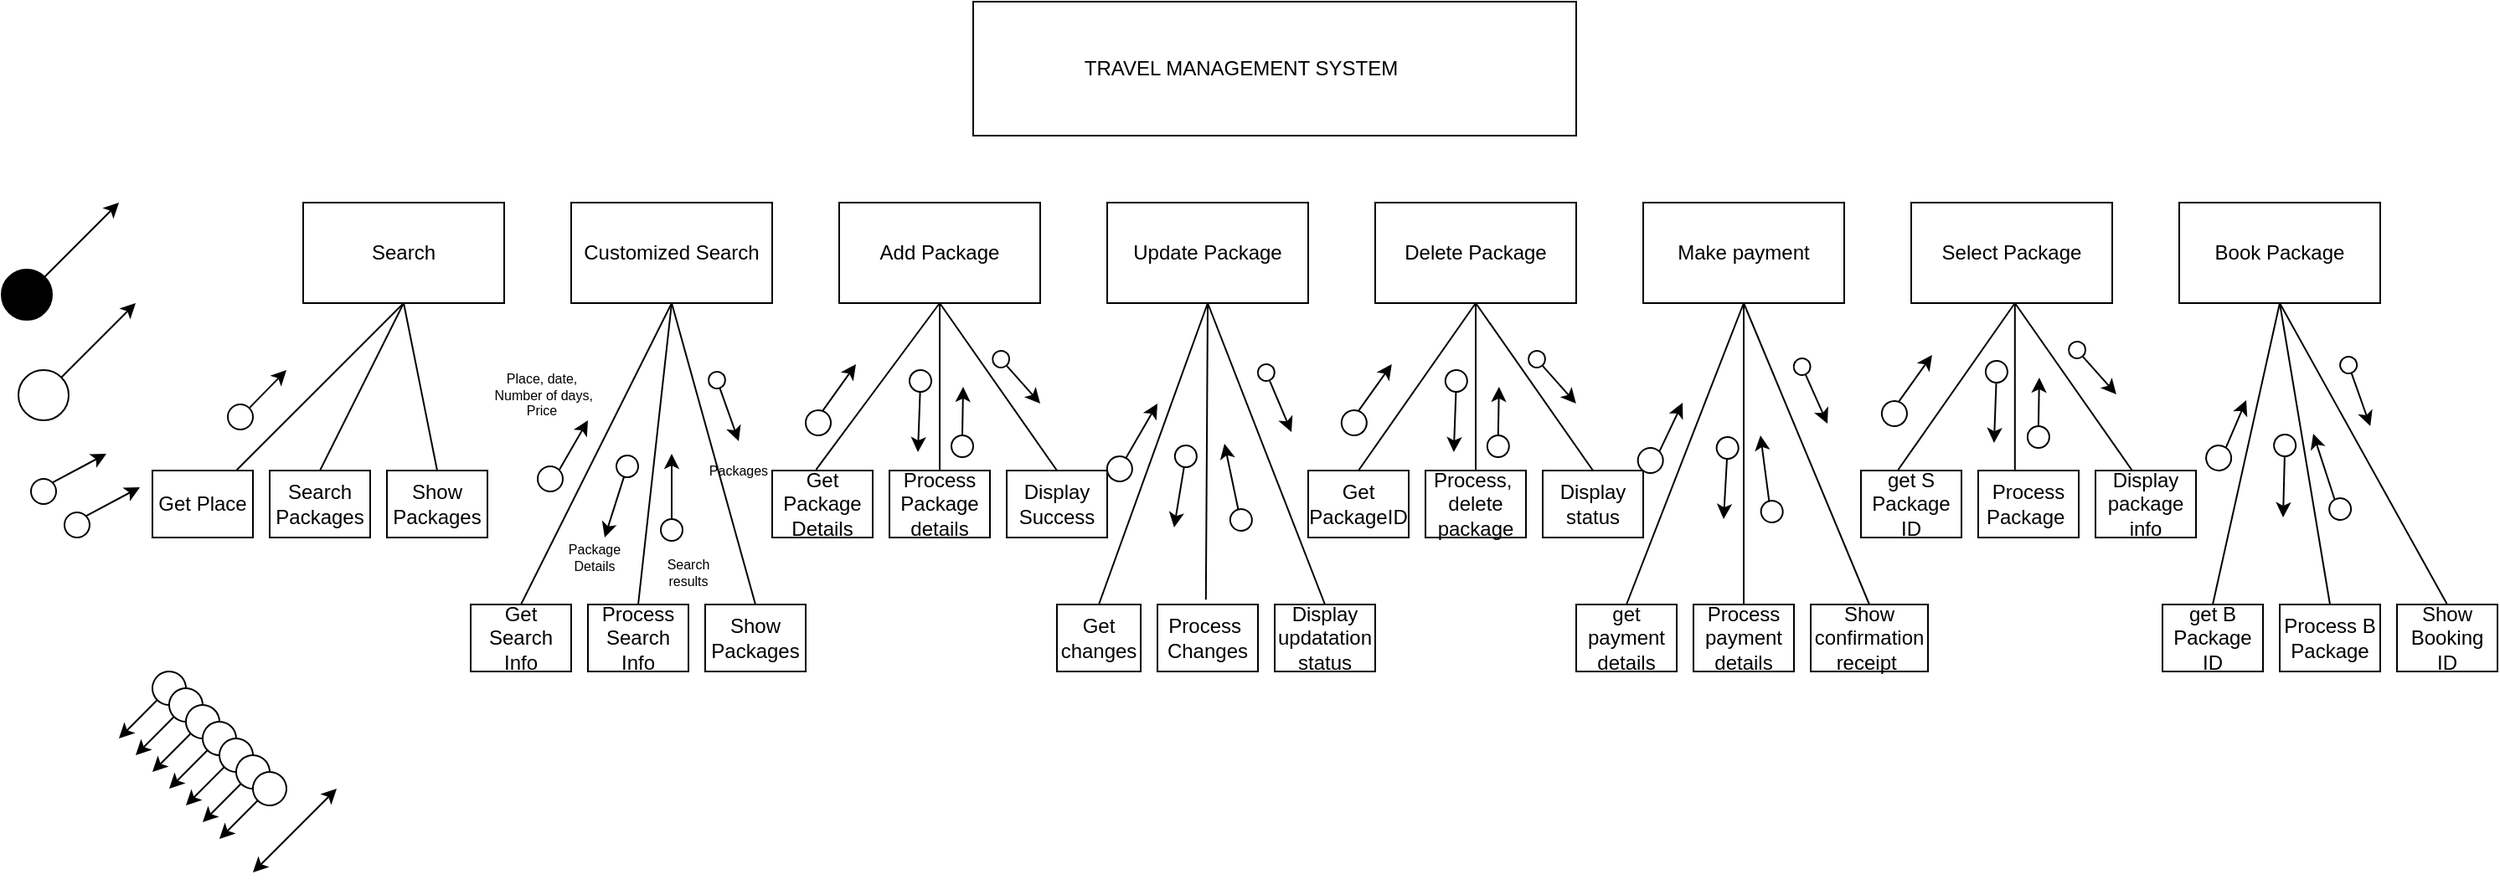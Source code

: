<mxfile version="12.0.0" type="device" pages="1"><diagram id="CRp9zTCGiHagtlHuNPRY" name="Page-1"><mxGraphModel dx="2090" dy="689" grid="1" gridSize="10" guides="1" tooltips="1" connect="1" arrows="1" fold="1" page="1" pageScale="1" pageWidth="850" pageHeight="1100" math="0" shadow="0"><root><mxCell id="0"/><mxCell id="1" parent="0"/><mxCell id="l2CjOZbGzAnL8pO-GBah-1" value="" style="rounded=0;whiteSpace=wrap;html=1;" vertex="1" parent="1"><mxGeometry x="240" y="40" width="360" height="80" as="geometry"/></mxCell><mxCell id="l2CjOZbGzAnL8pO-GBah-2" value="TRAVEL MANAGEMENT SYSTEM" style="text;html=1;strokeColor=none;fillColor=none;align=center;verticalAlign=middle;whiteSpace=wrap;rounded=0;" vertex="1" parent="1"><mxGeometry x="280" y="60" width="240" height="40" as="geometry"/></mxCell><mxCell id="l2CjOZbGzAnL8pO-GBah-3" value="Customized Search" style="rounded=0;whiteSpace=wrap;html=1;" vertex="1" parent="1"><mxGeometry y="160" width="120" height="60" as="geometry"/></mxCell><mxCell id="l2CjOZbGzAnL8pO-GBah-4" value="Add Package" style="rounded=0;whiteSpace=wrap;html=1;" vertex="1" parent="1"><mxGeometry x="160" y="160" width="120" height="60" as="geometry"/></mxCell><mxCell id="l2CjOZbGzAnL8pO-GBah-5" value="Update Package" style="rounded=0;whiteSpace=wrap;html=1;" vertex="1" parent="1"><mxGeometry x="320" y="160" width="120" height="60" as="geometry"/></mxCell><mxCell id="l2CjOZbGzAnL8pO-GBah-6" value="Delete Package" style="rounded=0;whiteSpace=wrap;html=1;" vertex="1" parent="1"><mxGeometry x="480" y="160" width="120" height="60" as="geometry"/></mxCell><mxCell id="l2CjOZbGzAnL8pO-GBah-7" value="Make payment" style="rounded=0;whiteSpace=wrap;html=1;" vertex="1" parent="1"><mxGeometry x="640" y="160" width="120" height="60" as="geometry"/></mxCell><mxCell id="l2CjOZbGzAnL8pO-GBah-8" value="Select Package" style="rounded=0;whiteSpace=wrap;html=1;" vertex="1" parent="1"><mxGeometry x="800" y="160" width="120" height="60" as="geometry"/></mxCell><mxCell id="l2CjOZbGzAnL8pO-GBah-9" value="Book Package" style="rounded=0;whiteSpace=wrap;html=1;" vertex="1" parent="1"><mxGeometry x="960" y="160" width="120" height="60" as="geometry"/></mxCell><mxCell id="l2CjOZbGzAnL8pO-GBah-10" value="Search" style="rounded=0;whiteSpace=wrap;html=1;" vertex="1" parent="1"><mxGeometry x="-160" y="160" width="120" height="60" as="geometry"/></mxCell><mxCell id="l2CjOZbGzAnL8pO-GBah-11" value="Get Place" style="rounded=0;whiteSpace=wrap;html=1;" vertex="1" parent="1"><mxGeometry x="-250" y="320" width="60" height="40" as="geometry"/></mxCell><mxCell id="l2CjOZbGzAnL8pO-GBah-12" value="Search Packages" style="rounded=0;whiteSpace=wrap;html=1;" vertex="1" parent="1"><mxGeometry x="-180" y="320" width="60" height="40" as="geometry"/></mxCell><mxCell id="l2CjOZbGzAnL8pO-GBah-13" value="Show Packages" style="rounded=0;whiteSpace=wrap;html=1;" vertex="1" parent="1"><mxGeometry x="-110" y="320" width="60" height="40" as="geometry"/></mxCell><mxCell id="l2CjOZbGzAnL8pO-GBah-17" value="Get Search Info" style="rounded=0;whiteSpace=wrap;html=1;" vertex="1" parent="1"><mxGeometry x="-60" y="400" width="60" height="40" as="geometry"/></mxCell><mxCell id="l2CjOZbGzAnL8pO-GBah-18" value="Process Search Info" style="rounded=0;whiteSpace=wrap;html=1;" vertex="1" parent="1"><mxGeometry x="10" y="400" width="60" height="40" as="geometry"/></mxCell><mxCell id="l2CjOZbGzAnL8pO-GBah-19" value="Show Packages" style="rounded=0;whiteSpace=wrap;html=1;" vertex="1" parent="1"><mxGeometry x="80" y="400" width="60" height="40" as="geometry"/></mxCell><mxCell id="l2CjOZbGzAnL8pO-GBah-20" value="Get Package Details" style="rounded=0;whiteSpace=wrap;html=1;" vertex="1" parent="1"><mxGeometry x="120" y="320" width="60" height="40" as="geometry"/></mxCell><mxCell id="l2CjOZbGzAnL8pO-GBah-21" value="Process Package details" style="rounded=0;whiteSpace=wrap;html=1;" vertex="1" parent="1"><mxGeometry x="190" y="320" width="60" height="40" as="geometry"/></mxCell><mxCell id="l2CjOZbGzAnL8pO-GBah-22" value="Display Success" style="rounded=0;whiteSpace=wrap;html=1;" vertex="1" parent="1"><mxGeometry x="260" y="320" width="60" height="40" as="geometry"/></mxCell><mxCell id="l2CjOZbGzAnL8pO-GBah-23" value="Get&lt;br&gt;changes" style="rounded=0;whiteSpace=wrap;html=1;" vertex="1" parent="1"><mxGeometry x="290" y="400" width="50" height="40" as="geometry"/></mxCell><mxCell id="l2CjOZbGzAnL8pO-GBah-24" value="Process&amp;nbsp;&lt;br&gt;Changes" style="rounded=0;whiteSpace=wrap;html=1;" vertex="1" parent="1"><mxGeometry x="350" y="400" width="60" height="40" as="geometry"/></mxCell><mxCell id="l2CjOZbGzAnL8pO-GBah-25" value="Display&lt;br&gt;updatation status" style="rounded=0;whiteSpace=wrap;html=1;" vertex="1" parent="1"><mxGeometry x="420" y="400" width="60" height="40" as="geometry"/></mxCell><mxCell id="l2CjOZbGzAnL8pO-GBah-26" value="Get PackageID" style="rounded=0;whiteSpace=wrap;html=1;" vertex="1" parent="1"><mxGeometry x="440" y="320" width="60" height="40" as="geometry"/></mxCell><mxCell id="l2CjOZbGzAnL8pO-GBah-27" value="Process,&amp;nbsp; delete package" style="rounded=0;whiteSpace=wrap;html=1;" vertex="1" parent="1"><mxGeometry x="510" y="320" width="60" height="40" as="geometry"/></mxCell><mxCell id="l2CjOZbGzAnL8pO-GBah-28" value="Display status" style="rounded=0;whiteSpace=wrap;html=1;" vertex="1" parent="1"><mxGeometry x="580" y="320" width="60" height="40" as="geometry"/></mxCell><mxCell id="l2CjOZbGzAnL8pO-GBah-29" value="get payment details" style="rounded=0;whiteSpace=wrap;html=1;" vertex="1" parent="1"><mxGeometry x="600" y="400" width="60" height="40" as="geometry"/></mxCell><mxCell id="l2CjOZbGzAnL8pO-GBah-30" value="Process payment details" style="rounded=0;whiteSpace=wrap;html=1;" vertex="1" parent="1"><mxGeometry x="670" y="400" width="60" height="40" as="geometry"/></mxCell><mxCell id="l2CjOZbGzAnL8pO-GBah-31" value="Show confirmation&lt;br&gt;receipt&amp;nbsp;" style="rounded=0;whiteSpace=wrap;html=1;" vertex="1" parent="1"><mxGeometry x="740" y="400" width="70" height="40" as="geometry"/></mxCell><mxCell id="l2CjOZbGzAnL8pO-GBah-32" value="get S Package ID" style="rounded=0;whiteSpace=wrap;html=1;" vertex="1" parent="1"><mxGeometry x="770" y="320" width="60" height="40" as="geometry"/></mxCell><mxCell id="l2CjOZbGzAnL8pO-GBah-33" value="Process Package&amp;nbsp;" style="rounded=0;whiteSpace=wrap;html=1;" vertex="1" parent="1"><mxGeometry x="840" y="320" width="60" height="40" as="geometry"/></mxCell><mxCell id="l2CjOZbGzAnL8pO-GBah-34" value="Display package info" style="rounded=0;whiteSpace=wrap;html=1;" vertex="1" parent="1"><mxGeometry x="910" y="320" width="60" height="40" as="geometry"/></mxCell><mxCell id="l2CjOZbGzAnL8pO-GBah-35" value="get B Package ID" style="rounded=0;whiteSpace=wrap;html=1;" vertex="1" parent="1"><mxGeometry x="950" y="400" width="60" height="40" as="geometry"/></mxCell><mxCell id="l2CjOZbGzAnL8pO-GBah-36" value="Process B Package" style="rounded=0;whiteSpace=wrap;html=1;" vertex="1" parent="1"><mxGeometry x="1020" y="400" width="60" height="40" as="geometry"/></mxCell><mxCell id="l2CjOZbGzAnL8pO-GBah-37" value="Show Booking ID" style="rounded=0;whiteSpace=wrap;html=1;" vertex="1" parent="1"><mxGeometry x="1090" y="400" width="60" height="40" as="geometry"/></mxCell><mxCell id="l2CjOZbGzAnL8pO-GBah-43" value="" style="endArrow=none;html=1;fontFamily=Helvetica;fontSize=11;fontColor=#000000;align=center;strokeColor=#000000;entryX=0.5;entryY=1;entryDx=0;entryDy=0;" edge="1" parent="1" source="l2CjOZbGzAnL8pO-GBah-11" target="l2CjOZbGzAnL8pO-GBah-10"><mxGeometry width="50" height="50" relative="1" as="geometry"><mxPoint x="-210" y="300" as="sourcePoint"/><mxPoint x="-160" y="250" as="targetPoint"/></mxGeometry></mxCell><mxCell id="l2CjOZbGzAnL8pO-GBah-44" value="" style="endArrow=none;html=1;exitX=0.5;exitY=0;exitDx=0;exitDy=0;" edge="1" parent="1" source="l2CjOZbGzAnL8pO-GBah-12"><mxGeometry width="50" height="50" relative="1" as="geometry"><mxPoint x="-130" y="300" as="sourcePoint"/><mxPoint x="-100" y="220" as="targetPoint"/></mxGeometry></mxCell><mxCell id="l2CjOZbGzAnL8pO-GBah-45" value="" style="endArrow=none;html=1;entryX=0.5;entryY=1;entryDx=0;entryDy=0;exitX=0.5;exitY=0;exitDx=0;exitDy=0;" edge="1" parent="1" source="l2CjOZbGzAnL8pO-GBah-13" target="l2CjOZbGzAnL8pO-GBah-10"><mxGeometry width="50" height="50" relative="1" as="geometry"><mxPoint x="-10" y="310" as="sourcePoint"/><mxPoint x="40" y="260" as="targetPoint"/></mxGeometry></mxCell><mxCell id="l2CjOZbGzAnL8pO-GBah-46" value="" style="endArrow=classic;html=1;" edge="1" parent="1"><mxGeometry width="50" height="50" relative="1" as="geometry"><mxPoint x="-310" y="270" as="sourcePoint"/><mxPoint x="-260" y="220" as="targetPoint"/></mxGeometry></mxCell><mxCell id="l2CjOZbGzAnL8pO-GBah-47" value="" style="ellipse;whiteSpace=wrap;html=1;aspect=fixed;" vertex="1" parent="1"><mxGeometry x="-330" y="260" width="30" height="30" as="geometry"/></mxCell><mxCell id="l2CjOZbGzAnL8pO-GBah-50" value="" style="endArrow=classic;html=1;" edge="1" parent="1"><mxGeometry width="50" height="50" relative="1" as="geometry"><mxPoint x="-320" y="210" as="sourcePoint"/><mxPoint x="-270" y="160" as="targetPoint"/></mxGeometry></mxCell><mxCell id="l2CjOZbGzAnL8pO-GBah-51" value="" style="ellipse;whiteSpace=wrap;html=1;aspect=fixed;fillColor=#000000;" vertex="1" parent="1"><mxGeometry x="-340" y="200" width="30" height="30" as="geometry"/></mxCell><mxCell id="l2CjOZbGzAnL8pO-GBah-55" value="" style="endArrow=classic;html=1;exitX=1;exitY=0;exitDx=0;exitDy=0;" edge="1" parent="1" source="l2CjOZbGzAnL8pO-GBah-56"><mxGeometry width="50" height="50" relative="1" as="geometry"><mxPoint x="-302.5" y="335" as="sourcePoint"/><mxPoint x="-277.5" y="310" as="targetPoint"/></mxGeometry></mxCell><mxCell id="l2CjOZbGzAnL8pO-GBah-56" value="" style="ellipse;whiteSpace=wrap;html=1;aspect=fixed;" vertex="1" parent="1"><mxGeometry x="-322.5" y="325" width="15" height="15" as="geometry"/></mxCell><mxCell id="l2CjOZbGzAnL8pO-GBah-57" value="" style="endArrow=none;html=1;exitX=0.5;exitY=0;exitDx=0;exitDy=0;entryX=0.5;entryY=1;entryDx=0;entryDy=0;" edge="1" parent="1" source="l2CjOZbGzAnL8pO-GBah-17" target="l2CjOZbGzAnL8pO-GBah-3"><mxGeometry width="50" height="50" relative="1" as="geometry"><mxPoint y="320" as="sourcePoint"/><mxPoint x="50" y="270" as="targetPoint"/></mxGeometry></mxCell><mxCell id="l2CjOZbGzAnL8pO-GBah-58" value="" style="endArrow=none;html=1;entryX=0.5;entryY=1;entryDx=0;entryDy=0;exitX=0.5;exitY=0;exitDx=0;exitDy=0;" edge="1" parent="1" source="l2CjOZbGzAnL8pO-GBah-18" target="l2CjOZbGzAnL8pO-GBah-3"><mxGeometry width="50" height="50" relative="1" as="geometry"><mxPoint x="40" y="320" as="sourcePoint"/><mxPoint x="90" y="270" as="targetPoint"/></mxGeometry></mxCell><mxCell id="l2CjOZbGzAnL8pO-GBah-59" value="" style="endArrow=none;html=1;exitX=0.5;exitY=0;exitDx=0;exitDy=0;" edge="1" parent="1" source="l2CjOZbGzAnL8pO-GBah-19"><mxGeometry width="50" height="50" relative="1" as="geometry"><mxPoint x="60" y="300" as="sourcePoint"/><mxPoint x="60" y="220" as="targetPoint"/></mxGeometry></mxCell><mxCell id="l2CjOZbGzAnL8pO-GBah-60" value="" style="endArrow=classic;html=1;exitX=1;exitY=0;exitDx=0;exitDy=0;" edge="1" parent="1" source="l2CjOZbGzAnL8pO-GBah-61"><mxGeometry width="50" height="50" relative="1" as="geometry"><mxPoint y="327.5" as="sourcePoint"/><mxPoint x="10" y="290" as="targetPoint"/></mxGeometry></mxCell><mxCell id="l2CjOZbGzAnL8pO-GBah-61" value="" style="ellipse;whiteSpace=wrap;html=1;aspect=fixed;" vertex="1" parent="1"><mxGeometry x="-20" y="317.5" width="15" height="15" as="geometry"/></mxCell><mxCell id="l2CjOZbGzAnL8pO-GBah-63" value="" style="ellipse;whiteSpace=wrap;html=1;aspect=fixed;fillColor=#FFFFFF;fontColor=#000000;rotation=-20;" vertex="1" parent="1"><mxGeometry x="-250" y="440" width="20" height="20" as="geometry"/></mxCell><mxCell id="l2CjOZbGzAnL8pO-GBah-64" value="" style="endArrow=classic;html=1;fontColor=#000000;" edge="1" parent="1" source="l2CjOZbGzAnL8pO-GBah-63"><mxGeometry width="50" height="50" relative="1" as="geometry"><mxPoint x="-240" y="450" as="sourcePoint"/><mxPoint x="-270" y="480" as="targetPoint"/><Array as="points"/></mxGeometry></mxCell><mxCell id="l2CjOZbGzAnL8pO-GBah-65" value="" style="endArrow=classic;startArrow=classic;html=1;fontColor=#000000;" edge="1" parent="1"><mxGeometry width="50" height="50" relative="1" as="geometry"><mxPoint x="-190" y="560" as="sourcePoint"/><mxPoint x="-140" y="510" as="targetPoint"/></mxGeometry></mxCell><mxCell id="l2CjOZbGzAnL8pO-GBah-66" value="" style="endArrow=classic;html=1;exitX=1;exitY=0;exitDx=0;exitDy=0;" edge="1" parent="1" source="l2CjOZbGzAnL8pO-GBah-67"><mxGeometry width="50" height="50" relative="1" as="geometry"><mxPoint x="-282.5" y="355" as="sourcePoint"/><mxPoint x="-257.5" y="330" as="targetPoint"/></mxGeometry></mxCell><mxCell id="l2CjOZbGzAnL8pO-GBah-67" value="" style="ellipse;whiteSpace=wrap;html=1;aspect=fixed;" vertex="1" parent="1"><mxGeometry x="-302.5" y="345" width="15" height="15" as="geometry"/></mxCell><mxCell id="l2CjOZbGzAnL8pO-GBah-68" value="" style="endArrow=classic;html=1;exitX=1;exitY=0;exitDx=0;exitDy=0;" edge="1" parent="1" source="l2CjOZbGzAnL8pO-GBah-69"><mxGeometry width="50" height="50" relative="1" as="geometry"><mxPoint x="64.976" y="357.5" as="sourcePoint"/><mxPoint x="60" y="310" as="targetPoint"/></mxGeometry></mxCell><mxCell id="l2CjOZbGzAnL8pO-GBah-69" value="" style="ellipse;whiteSpace=wrap;html=1;aspect=fixed;rotation=-45;" vertex="1" parent="1"><mxGeometry x="53.5" y="349" width="13" height="13" as="geometry"/></mxCell><mxCell id="l2CjOZbGzAnL8pO-GBah-70" value="" style="ellipse;whiteSpace=wrap;html=1;aspect=fixed;fillColor=#FFFFFF;fontColor=#000000;rotation=-20;" vertex="1" parent="1"><mxGeometry x="-240" y="450" width="20" height="20" as="geometry"/></mxCell><mxCell id="l2CjOZbGzAnL8pO-GBah-71" value="" style="endArrow=classic;html=1;fontColor=#000000;" edge="1" parent="1" source="l2CjOZbGzAnL8pO-GBah-70"><mxGeometry width="50" height="50" relative="1" as="geometry"><mxPoint x="-230" y="460" as="sourcePoint"/><mxPoint x="-260" y="490" as="targetPoint"/><Array as="points"/></mxGeometry></mxCell><mxCell id="l2CjOZbGzAnL8pO-GBah-72" value="" style="ellipse;whiteSpace=wrap;html=1;aspect=fixed;fillColor=#FFFFFF;fontColor=#000000;rotation=-20;" vertex="1" parent="1"><mxGeometry x="-230" y="460" width="20" height="20" as="geometry"/></mxCell><mxCell id="l2CjOZbGzAnL8pO-GBah-73" value="" style="endArrow=classic;html=1;fontColor=#000000;" edge="1" parent="1" source="l2CjOZbGzAnL8pO-GBah-72"><mxGeometry width="50" height="50" relative="1" as="geometry"><mxPoint x="-220" y="470" as="sourcePoint"/><mxPoint x="-250" y="500" as="targetPoint"/><Array as="points"/></mxGeometry></mxCell><mxCell id="l2CjOZbGzAnL8pO-GBah-74" value="" style="ellipse;whiteSpace=wrap;html=1;aspect=fixed;fillColor=#FFFFFF;fontColor=#000000;rotation=-20;" vertex="1" parent="1"><mxGeometry x="-220" y="470" width="20" height="20" as="geometry"/></mxCell><mxCell id="l2CjOZbGzAnL8pO-GBah-75" value="" style="endArrow=classic;html=1;fontColor=#000000;" edge="1" parent="1" source="l2CjOZbGzAnL8pO-GBah-74"><mxGeometry width="50" height="50" relative="1" as="geometry"><mxPoint x="-210" y="480" as="sourcePoint"/><mxPoint x="-240" y="510" as="targetPoint"/><Array as="points"/></mxGeometry></mxCell><mxCell id="l2CjOZbGzAnL8pO-GBah-76" value="" style="ellipse;whiteSpace=wrap;html=1;aspect=fixed;fillColor=#FFFFFF;fontColor=#000000;rotation=-20;" vertex="1" parent="1"><mxGeometry x="-210" y="480" width="20" height="20" as="geometry"/></mxCell><mxCell id="l2CjOZbGzAnL8pO-GBah-77" value="" style="endArrow=classic;html=1;fontColor=#000000;" edge="1" parent="1" source="l2CjOZbGzAnL8pO-GBah-76"><mxGeometry width="50" height="50" relative="1" as="geometry"><mxPoint x="-200" y="490" as="sourcePoint"/><mxPoint x="-230" y="520" as="targetPoint"/><Array as="points"/></mxGeometry></mxCell><mxCell id="l2CjOZbGzAnL8pO-GBah-78" value="" style="ellipse;whiteSpace=wrap;html=1;aspect=fixed;fillColor=#FFFFFF;fontColor=#000000;rotation=-20;" vertex="1" parent="1"><mxGeometry x="-200" y="490" width="20" height="20" as="geometry"/></mxCell><mxCell id="l2CjOZbGzAnL8pO-GBah-79" value="" style="endArrow=classic;html=1;fontColor=#000000;" edge="1" parent="1" source="l2CjOZbGzAnL8pO-GBah-78"><mxGeometry width="50" height="50" relative="1" as="geometry"><mxPoint x="-190" y="500" as="sourcePoint"/><mxPoint x="-220" y="530" as="targetPoint"/><Array as="points"/></mxGeometry></mxCell><mxCell id="l2CjOZbGzAnL8pO-GBah-80" value="" style="ellipse;whiteSpace=wrap;html=1;aspect=fixed;fillColor=#FFFFFF;fontColor=#000000;rotation=-20;" vertex="1" parent="1"><mxGeometry x="-190" y="500" width="20" height="20" as="geometry"/></mxCell><mxCell id="l2CjOZbGzAnL8pO-GBah-81" value="" style="endArrow=classic;html=1;fontColor=#000000;" edge="1" parent="1" source="l2CjOZbGzAnL8pO-GBah-80"><mxGeometry width="50" height="50" relative="1" as="geometry"><mxPoint x="-180" y="510" as="sourcePoint"/><mxPoint x="-210" y="540" as="targetPoint"/><Array as="points"/></mxGeometry></mxCell><mxCell id="l2CjOZbGzAnL8pO-GBah-82" value="" style="ellipse;whiteSpace=wrap;html=1;aspect=fixed;fillColor=#FFFFFF;fontColor=#000000;rotation=-20;" vertex="1" parent="1"><mxGeometry x="82" y="261" width="10" height="10" as="geometry"/></mxCell><mxCell id="l2CjOZbGzAnL8pO-GBah-83" value="" style="endArrow=classic;html=1;fontColor=#000000;" edge="1" parent="1" source="l2CjOZbGzAnL8pO-GBah-82"><mxGeometry width="50" height="50" relative="1" as="geometry"><mxPoint x="90" y="260.119" as="sourcePoint"/><mxPoint x="100" y="302.5" as="targetPoint"/><Array as="points"/></mxGeometry></mxCell><mxCell id="l2CjOZbGzAnL8pO-GBah-84" value="" style="ellipse;whiteSpace=wrap;html=1;aspect=fixed;fillColor=#FFFFFF;fontColor=#000000;rotation=-20;" vertex="1" parent="1"><mxGeometry x="27" y="311" width="13" height="13" as="geometry"/></mxCell><mxCell id="l2CjOZbGzAnL8pO-GBah-85" value="" style="endArrow=classic;html=1;fontColor=#000000;" edge="1" parent="1" source="l2CjOZbGzAnL8pO-GBah-84"><mxGeometry width="50" height="50" relative="1" as="geometry"><mxPoint x="35" y="312.5" as="sourcePoint"/><mxPoint x="20" y="360" as="targetPoint"/><Array as="points"/></mxGeometry></mxCell><mxCell id="l2CjOZbGzAnL8pO-GBah-86" value="&lt;span style=&quot;text-align: left; white-space: nowrap; font-size: 8px;&quot;&gt;Place, date,&lt;/span&gt;&lt;br style=&quot;text-align: left; white-space: nowrap; font-size: 8px;&quot;&gt;&lt;span style=&quot;text-align: left; white-space: nowrap; font-size: 8px;&quot;&gt;&amp;nbsp;Number of days,&lt;/span&gt;&lt;br style=&quot;text-align: left; white-space: nowrap; font-size: 8px;&quot;&gt;&lt;span style=&quot;text-align: left; white-space: nowrap; font-size: 8px;&quot;&gt;Price&lt;/span&gt;" style="text;html=1;strokeColor=none;fillColor=none;align=center;verticalAlign=middle;whiteSpace=wrap;rounded=0;fontColor=#000000;fontSize=8;" vertex="1" parent="1"><mxGeometry x="-30" y="270" width="25" height="10" as="geometry"/></mxCell><mxCell id="l2CjOZbGzAnL8pO-GBah-87" value="Package Details" style="text;html=1;strokeColor=none;fillColor=none;align=center;verticalAlign=middle;whiteSpace=wrap;rounded=0;fontSize=8;fontColor=#000000;" vertex="1" parent="1"><mxGeometry x="-6" y="362" width="40" height="20" as="geometry"/></mxCell><mxCell id="l2CjOZbGzAnL8pO-GBah-88" value="Search results" style="text;html=1;strokeColor=none;fillColor=none;align=center;verticalAlign=middle;whiteSpace=wrap;rounded=0;fontSize=8;fontColor=#000000;" vertex="1" parent="1"><mxGeometry x="50" y="371" width="40" height="20" as="geometry"/></mxCell><mxCell id="l2CjOZbGzAnL8pO-GBah-89" value="Packages" style="text;html=1;strokeColor=none;fillColor=none;align=center;verticalAlign=middle;whiteSpace=wrap;rounded=0;fontSize=8;fontColor=#000000;" vertex="1" parent="1"><mxGeometry x="80" y="310" width="40" height="20" as="geometry"/></mxCell><mxCell id="l2CjOZbGzAnL8pO-GBah-90" value="" style="endArrow=none;html=1;fontSize=8;fontColor=#000000;entryX=0.5;entryY=1;entryDx=0;entryDy=0;exitX=0.437;exitY=-0.015;exitDx=0;exitDy=0;exitPerimeter=0;" edge="1" parent="1" source="l2CjOZbGzAnL8pO-GBah-20" target="l2CjOZbGzAnL8pO-GBah-4"><mxGeometry width="50" height="50" relative="1" as="geometry"><mxPoint x="180" y="290" as="sourcePoint"/><mxPoint x="230" y="240" as="targetPoint"/></mxGeometry></mxCell><mxCell id="l2CjOZbGzAnL8pO-GBah-91" value="" style="endArrow=none;html=1;fontSize=8;fontColor=#000000;entryX=0.5;entryY=1;entryDx=0;entryDy=0;exitX=0.5;exitY=0;exitDx=0;exitDy=0;" edge="1" parent="1" source="l2CjOZbGzAnL8pO-GBah-21" target="l2CjOZbGzAnL8pO-GBah-4"><mxGeometry width="50" height="50" relative="1" as="geometry"><mxPoint x="210" y="300" as="sourcePoint"/><mxPoint x="260" y="250" as="targetPoint"/></mxGeometry></mxCell><mxCell id="l2CjOZbGzAnL8pO-GBah-92" value="" style="endArrow=none;html=1;fontSize=8;fontColor=#000000;entryX=0.5;entryY=1;entryDx=0;entryDy=0;exitX=0.5;exitY=0;exitDx=0;exitDy=0;" edge="1" parent="1" source="l2CjOZbGzAnL8pO-GBah-22" target="l2CjOZbGzAnL8pO-GBah-4"><mxGeometry width="50" height="50" relative="1" as="geometry"><mxPoint x="280" y="290" as="sourcePoint"/><mxPoint x="330" y="240" as="targetPoint"/></mxGeometry></mxCell><mxCell id="l2CjOZbGzAnL8pO-GBah-93" value="" style="endArrow=classic;html=1;exitX=1;exitY=0;exitDx=0;exitDy=0;" edge="1" parent="1" source="l2CjOZbGzAnL8pO-GBah-94"><mxGeometry width="50" height="50" relative="1" as="geometry"><mxPoint x="160" y="294" as="sourcePoint"/><mxPoint x="170" y="256.5" as="targetPoint"/></mxGeometry></mxCell><mxCell id="l2CjOZbGzAnL8pO-GBah-94" value="" style="ellipse;whiteSpace=wrap;html=1;aspect=fixed;rotation=-25;" vertex="1" parent="1"><mxGeometry x="140" y="284" width="15" height="15" as="geometry"/></mxCell><mxCell id="l2CjOZbGzAnL8pO-GBah-95" value="" style="ellipse;whiteSpace=wrap;html=1;aspect=fixed;fillColor=#FFFFFF;fontColor=#000000;rotation=-20;" vertex="1" parent="1"><mxGeometry x="202" y="260" width="13" height="13" as="geometry"/></mxCell><mxCell id="l2CjOZbGzAnL8pO-GBah-96" value="" style="endArrow=classic;html=1;fontColor=#000000;" edge="1" parent="1" source="l2CjOZbGzAnL8pO-GBah-95"><mxGeometry width="50" height="50" relative="1" as="geometry"><mxPoint x="210" y="261.5" as="sourcePoint"/><mxPoint x="207" y="309" as="targetPoint"/><Array as="points"/></mxGeometry></mxCell><mxCell id="l2CjOZbGzAnL8pO-GBah-97" value="" style="endArrow=classic;html=1;exitX=1;exitY=0;exitDx=0;exitDy=0;" edge="1" parent="1" source="l2CjOZbGzAnL8pO-GBah-98"><mxGeometry width="50" height="50" relative="1" as="geometry"><mxPoint x="238.476" y="307.5" as="sourcePoint"/><mxPoint x="234" y="270" as="targetPoint"/></mxGeometry></mxCell><mxCell id="l2CjOZbGzAnL8pO-GBah-98" value="" style="ellipse;whiteSpace=wrap;html=1;aspect=fixed;rotation=-45;" vertex="1" parent="1"><mxGeometry x="227" y="299" width="13" height="13" as="geometry"/></mxCell><mxCell id="l2CjOZbGzAnL8pO-GBah-99" value="" style="ellipse;whiteSpace=wrap;html=1;aspect=fixed;fillColor=#FFFFFF;fontColor=#000000;rotation=-20;" vertex="1" parent="1"><mxGeometry x="251.6" y="248.5" width="10" height="10" as="geometry"/></mxCell><mxCell id="l2CjOZbGzAnL8pO-GBah-100" value="" style="endArrow=classic;html=1;fontColor=#000000;" edge="1" parent="1" source="l2CjOZbGzAnL8pO-GBah-99"><mxGeometry width="50" height="50" relative="1" as="geometry"><mxPoint x="259.6" y="247.619" as="sourcePoint"/><mxPoint x="280" y="280" as="targetPoint"/><Array as="points"/></mxGeometry></mxCell><mxCell id="l2CjOZbGzAnL8pO-GBah-101" value="" style="endArrow=none;html=1;fontSize=8;fontColor=#000000;exitX=0.5;exitY=0;exitDx=0;exitDy=0;entryX=0.5;entryY=1;entryDx=0;entryDy=0;" edge="1" parent="1" source="l2CjOZbGzAnL8pO-GBah-23" target="l2CjOZbGzAnL8pO-GBah-5"><mxGeometry width="50" height="50" relative="1" as="geometry"><mxPoint x="330" y="340" as="sourcePoint"/><mxPoint x="380" y="290" as="targetPoint"/></mxGeometry></mxCell><mxCell id="l2CjOZbGzAnL8pO-GBah-102" value="" style="endArrow=none;html=1;fontSize=8;fontColor=#000000;exitX=0.482;exitY=-0.071;exitDx=0;exitDy=0;exitPerimeter=0;entryX=0.5;entryY=1;entryDx=0;entryDy=0;" edge="1" parent="1" source="l2CjOZbGzAnL8pO-GBah-24" target="l2CjOZbGzAnL8pO-GBah-5"><mxGeometry width="50" height="50" relative="1" as="geometry"><mxPoint x="360" y="340" as="sourcePoint"/><mxPoint x="410" y="290" as="targetPoint"/></mxGeometry></mxCell><mxCell id="l2CjOZbGzAnL8pO-GBah-103" value="" style="endArrow=none;html=1;fontSize=8;fontColor=#000000;entryX=0.5;entryY=1;entryDx=0;entryDy=0;exitX=0.5;exitY=0;exitDx=0;exitDy=0;" edge="1" parent="1" source="l2CjOZbGzAnL8pO-GBah-25" target="l2CjOZbGzAnL8pO-GBah-5"><mxGeometry width="50" height="50" relative="1" as="geometry"><mxPoint x="410" y="310" as="sourcePoint"/><mxPoint x="460" y="260" as="targetPoint"/></mxGeometry></mxCell><mxCell id="l2CjOZbGzAnL8pO-GBah-104" value="" style="endArrow=none;html=1;fontSize=8;fontColor=#000000;exitX=0.5;exitY=0;exitDx=0;exitDy=0;entryX=0.5;entryY=1;entryDx=0;entryDy=0;" edge="1" parent="1" source="l2CjOZbGzAnL8pO-GBah-26" target="l2CjOZbGzAnL8pO-GBah-6"><mxGeometry width="50" height="50" relative="1" as="geometry"><mxPoint x="460" y="300" as="sourcePoint"/><mxPoint x="510" y="250" as="targetPoint"/></mxGeometry></mxCell><mxCell id="l2CjOZbGzAnL8pO-GBah-105" value="" style="endArrow=none;html=1;fontSize=8;fontColor=#000000;exitX=0.5;exitY=0;exitDx=0;exitDy=0;" edge="1" parent="1" source="l2CjOZbGzAnL8pO-GBah-27"><mxGeometry width="50" height="50" relative="1" as="geometry"><mxPoint x="530" y="300" as="sourcePoint"/><mxPoint x="540" y="220" as="targetPoint"/></mxGeometry></mxCell><mxCell id="l2CjOZbGzAnL8pO-GBah-106" value="" style="endArrow=none;html=1;fontSize=8;fontColor=#000000;entryX=0.5;entryY=1;entryDx=0;entryDy=0;exitX=0.5;exitY=0;exitDx=0;exitDy=0;" edge="1" parent="1" source="l2CjOZbGzAnL8pO-GBah-28" target="l2CjOZbGzAnL8pO-GBah-6"><mxGeometry width="50" height="50" relative="1" as="geometry"><mxPoint x="590" y="300" as="sourcePoint"/><mxPoint x="640" y="250" as="targetPoint"/></mxGeometry></mxCell><mxCell id="l2CjOZbGzAnL8pO-GBah-107" value="" style="endArrow=none;html=1;fontSize=8;fontColor=#000000;exitX=0.5;exitY=0;exitDx=0;exitDy=0;entryX=0.5;entryY=1;entryDx=0;entryDy=0;" edge="1" parent="1" source="l2CjOZbGzAnL8pO-GBah-29" target="l2CjOZbGzAnL8pO-GBah-7"><mxGeometry width="50" height="50" relative="1" as="geometry"><mxPoint x="640" y="320" as="sourcePoint"/><mxPoint x="690" y="270" as="targetPoint"/></mxGeometry></mxCell><mxCell id="l2CjOZbGzAnL8pO-GBah-108" value="" style="endArrow=none;html=1;fontSize=8;fontColor=#000000;exitX=0.5;exitY=0;exitDx=0;exitDy=0;entryX=0.5;entryY=1;entryDx=0;entryDy=0;" edge="1" parent="1" source="l2CjOZbGzAnL8pO-GBah-30" target="l2CjOZbGzAnL8pO-GBah-7"><mxGeometry width="50" height="50" relative="1" as="geometry"><mxPoint x="680" y="360" as="sourcePoint"/><mxPoint x="730" y="310" as="targetPoint"/></mxGeometry></mxCell><mxCell id="l2CjOZbGzAnL8pO-GBah-109" value="" style="endArrow=none;html=1;fontSize=8;fontColor=#000000;entryX=0.5;entryY=1;entryDx=0;entryDy=0;exitX=0.5;exitY=0;exitDx=0;exitDy=0;" edge="1" parent="1" source="l2CjOZbGzAnL8pO-GBah-31" target="l2CjOZbGzAnL8pO-GBah-7"><mxGeometry width="50" height="50" relative="1" as="geometry"><mxPoint x="720" y="320" as="sourcePoint"/><mxPoint x="770" y="270" as="targetPoint"/></mxGeometry></mxCell><mxCell id="l2CjOZbGzAnL8pO-GBah-110" value="" style="endArrow=none;html=1;fontSize=8;fontColor=#000000;exitX=0.5;exitY=0;exitDx=0;exitDy=0;entryX=0.5;entryY=1;entryDx=0;entryDy=0;" edge="1" parent="1"><mxGeometry width="50" height="50" relative="1" as="geometry"><mxPoint x="791.905" y="320" as="sourcePoint"/><mxPoint x="861.905" y="220" as="targetPoint"/></mxGeometry></mxCell><mxCell id="l2CjOZbGzAnL8pO-GBah-111" value="" style="endArrow=none;html=1;fontSize=8;fontColor=#000000;exitX=0.5;exitY=0;exitDx=0;exitDy=0;" edge="1" parent="1"><mxGeometry width="50" height="50" relative="1" as="geometry"><mxPoint x="861.905" y="320" as="sourcePoint"/><mxPoint x="861.905" y="220" as="targetPoint"/></mxGeometry></mxCell><mxCell id="l2CjOZbGzAnL8pO-GBah-112" value="" style="endArrow=none;html=1;fontSize=8;fontColor=#000000;entryX=0.5;entryY=1;entryDx=0;entryDy=0;exitX=0.5;exitY=0;exitDx=0;exitDy=0;" edge="1" parent="1"><mxGeometry width="50" height="50" relative="1" as="geometry"><mxPoint x="931.905" y="320" as="sourcePoint"/><mxPoint x="861.905" y="220" as="targetPoint"/></mxGeometry></mxCell><mxCell id="l2CjOZbGzAnL8pO-GBah-113" value="" style="endArrow=none;html=1;fontSize=8;fontColor=#000000;exitX=0.5;exitY=0;exitDx=0;exitDy=0;entryX=0.5;entryY=1;entryDx=0;entryDy=0;" edge="1" parent="1" source="l2CjOZbGzAnL8pO-GBah-35" target="l2CjOZbGzAnL8pO-GBah-9"><mxGeometry width="50" height="50" relative="1" as="geometry"><mxPoint x="969.857" y="400" as="sourcePoint"/><mxPoint x="1039.857" y="220" as="targetPoint"/></mxGeometry></mxCell><mxCell id="l2CjOZbGzAnL8pO-GBah-114" value="" style="endArrow=none;html=1;fontSize=8;fontColor=#000000;exitX=0.5;exitY=0;exitDx=0;exitDy=0;entryX=0.5;entryY=1;entryDx=0;entryDy=0;" edge="1" parent="1" source="l2CjOZbGzAnL8pO-GBah-36" target="l2CjOZbGzAnL8pO-GBah-9"><mxGeometry width="50" height="50" relative="1" as="geometry"><mxPoint x="1039.857" y="400" as="sourcePoint"/><mxPoint x="1039.857" y="220" as="targetPoint"/></mxGeometry></mxCell><mxCell id="l2CjOZbGzAnL8pO-GBah-115" value="" style="endArrow=none;html=1;fontSize=8;fontColor=#000000;entryX=0.5;entryY=1;entryDx=0;entryDy=0;exitX=0.5;exitY=0;exitDx=0;exitDy=0;" edge="1" parent="1" source="l2CjOZbGzAnL8pO-GBah-37" target="l2CjOZbGzAnL8pO-GBah-9"><mxGeometry width="50" height="50" relative="1" as="geometry"><mxPoint x="1114.857" y="400" as="sourcePoint"/><mxPoint x="1039.857" y="220" as="targetPoint"/></mxGeometry></mxCell><mxCell id="l2CjOZbGzAnL8pO-GBah-127" value="" style="endArrow=classic;html=1;exitX=1;exitY=0;exitDx=0;exitDy=0;" edge="1" parent="1" source="l2CjOZbGzAnL8pO-GBah-128"><mxGeometry width="50" height="50" relative="1" as="geometry"><mxPoint x="479.905" y="294" as="sourcePoint"/><mxPoint x="489.905" y="256.5" as="targetPoint"/></mxGeometry></mxCell><mxCell id="l2CjOZbGzAnL8pO-GBah-128" value="" style="ellipse;whiteSpace=wrap;html=1;aspect=fixed;rotation=-25;" vertex="1" parent="1"><mxGeometry x="459.905" y="284" width="15" height="15" as="geometry"/></mxCell><mxCell id="l2CjOZbGzAnL8pO-GBah-129" value="" style="ellipse;whiteSpace=wrap;html=1;aspect=fixed;fillColor=#FFFFFF;fontColor=#000000;rotation=-20;" vertex="1" parent="1"><mxGeometry x="521.905" y="260" width="13" height="13" as="geometry"/></mxCell><mxCell id="l2CjOZbGzAnL8pO-GBah-130" value="" style="endArrow=classic;html=1;fontColor=#000000;" edge="1" parent="1" source="l2CjOZbGzAnL8pO-GBah-129"><mxGeometry width="50" height="50" relative="1" as="geometry"><mxPoint x="529.905" y="261.5" as="sourcePoint"/><mxPoint x="526.905" y="309" as="targetPoint"/><Array as="points"/></mxGeometry></mxCell><mxCell id="l2CjOZbGzAnL8pO-GBah-131" value="" style="endArrow=classic;html=1;exitX=1;exitY=0;exitDx=0;exitDy=0;" edge="1" parent="1" source="l2CjOZbGzAnL8pO-GBah-132"><mxGeometry width="50" height="50" relative="1" as="geometry"><mxPoint x="558.381" y="307.5" as="sourcePoint"/><mxPoint x="553.905" y="270" as="targetPoint"/></mxGeometry></mxCell><mxCell id="l2CjOZbGzAnL8pO-GBah-132" value="" style="ellipse;whiteSpace=wrap;html=1;aspect=fixed;rotation=-45;" vertex="1" parent="1"><mxGeometry x="546.905" y="299" width="13" height="13" as="geometry"/></mxCell><mxCell id="l2CjOZbGzAnL8pO-GBah-133" value="" style="ellipse;whiteSpace=wrap;html=1;aspect=fixed;fillColor=#FFFFFF;fontColor=#000000;rotation=-20;" vertex="1" parent="1"><mxGeometry x="571.505" y="248.5" width="10" height="10" as="geometry"/></mxCell><mxCell id="l2CjOZbGzAnL8pO-GBah-134" value="" style="endArrow=classic;html=1;fontColor=#000000;" edge="1" parent="1" source="l2CjOZbGzAnL8pO-GBah-133"><mxGeometry width="50" height="50" relative="1" as="geometry"><mxPoint x="579.505" y="247.619" as="sourcePoint"/><mxPoint x="599.905" y="280" as="targetPoint"/><Array as="points"/></mxGeometry></mxCell><mxCell id="l2CjOZbGzAnL8pO-GBah-135" value="" style="endArrow=classic;html=1;exitX=1;exitY=0;exitDx=0;exitDy=0;" edge="1" parent="1" source="l2CjOZbGzAnL8pO-GBah-136"><mxGeometry width="50" height="50" relative="1" as="geometry"><mxPoint x="802.452" y="288.5" as="sourcePoint"/><mxPoint x="812.452" y="251" as="targetPoint"/></mxGeometry></mxCell><mxCell id="l2CjOZbGzAnL8pO-GBah-136" value="" style="ellipse;whiteSpace=wrap;html=1;aspect=fixed;rotation=-25;" vertex="1" parent="1"><mxGeometry x="782.452" y="278.5" width="15" height="15" as="geometry"/></mxCell><mxCell id="l2CjOZbGzAnL8pO-GBah-137" value="" style="ellipse;whiteSpace=wrap;html=1;aspect=fixed;fillColor=#FFFFFF;fontColor=#000000;rotation=-20;" vertex="1" parent="1"><mxGeometry x="844.452" y="254.5" width="13" height="13" as="geometry"/></mxCell><mxCell id="l2CjOZbGzAnL8pO-GBah-138" value="" style="endArrow=classic;html=1;fontColor=#000000;" edge="1" parent="1" source="l2CjOZbGzAnL8pO-GBah-137"><mxGeometry width="50" height="50" relative="1" as="geometry"><mxPoint x="852.452" y="256" as="sourcePoint"/><mxPoint x="849.452" y="303.5" as="targetPoint"/><Array as="points"/></mxGeometry></mxCell><mxCell id="l2CjOZbGzAnL8pO-GBah-139" value="" style="endArrow=classic;html=1;exitX=1;exitY=0;exitDx=0;exitDy=0;" edge="1" parent="1" source="l2CjOZbGzAnL8pO-GBah-140"><mxGeometry width="50" height="50" relative="1" as="geometry"><mxPoint x="880.929" y="302" as="sourcePoint"/><mxPoint x="876.452" y="264.5" as="targetPoint"/></mxGeometry></mxCell><mxCell id="l2CjOZbGzAnL8pO-GBah-140" value="" style="ellipse;whiteSpace=wrap;html=1;aspect=fixed;rotation=-45;" vertex="1" parent="1"><mxGeometry x="869.452" y="293.5" width="13" height="13" as="geometry"/></mxCell><mxCell id="l2CjOZbGzAnL8pO-GBah-141" value="" style="ellipse;whiteSpace=wrap;html=1;aspect=fixed;fillColor=#FFFFFF;fontColor=#000000;rotation=-20;" vertex="1" parent="1"><mxGeometry x="894.052" y="243" width="10" height="10" as="geometry"/></mxCell><mxCell id="l2CjOZbGzAnL8pO-GBah-142" value="" style="endArrow=classic;html=1;fontColor=#000000;" edge="1" parent="1" source="l2CjOZbGzAnL8pO-GBah-141"><mxGeometry width="50" height="50" relative="1" as="geometry"><mxPoint x="902.052" y="242.119" as="sourcePoint"/><mxPoint x="922.452" y="274.5" as="targetPoint"/><Array as="points"/></mxGeometry></mxCell><mxCell id="l2CjOZbGzAnL8pO-GBah-143" value="" style="endArrow=classic;html=1;exitX=1;exitY=0;exitDx=0;exitDy=0;" edge="1" parent="1" source="l2CjOZbGzAnL8pO-GBah-144"><mxGeometry width="50" height="50" relative="1" as="geometry"><mxPoint x="339.929" y="321.5" as="sourcePoint"/><mxPoint x="350" y="280" as="targetPoint"/></mxGeometry></mxCell><mxCell id="l2CjOZbGzAnL8pO-GBah-144" value="" style="ellipse;whiteSpace=wrap;html=1;aspect=fixed;rotation=-15;" vertex="1" parent="1"><mxGeometry x="319.929" y="311.5" width="15" height="15" as="geometry"/></mxCell><mxCell id="l2CjOZbGzAnL8pO-GBah-145" value="" style="endArrow=classic;html=1;exitX=1;exitY=0;exitDx=0;exitDy=0;" edge="1" parent="1" source="l2CjOZbGzAnL8pO-GBah-146"><mxGeometry width="50" height="50" relative="1" as="geometry"><mxPoint x="404.905" y="351.5" as="sourcePoint"/><mxPoint x="390" y="304" as="targetPoint"/></mxGeometry></mxCell><mxCell id="l2CjOZbGzAnL8pO-GBah-146" value="" style="ellipse;whiteSpace=wrap;html=1;aspect=fixed;rotation=-60;" vertex="1" parent="1"><mxGeometry x="393.429" y="343" width="13" height="13" as="geometry"/></mxCell><mxCell id="l2CjOZbGzAnL8pO-GBah-147" value="" style="ellipse;whiteSpace=wrap;html=1;aspect=fixed;fillColor=#FFFFFF;fontColor=#000000;rotation=-20;" vertex="1" parent="1"><mxGeometry x="409.929" y="256.5" width="10" height="10" as="geometry"/></mxCell><mxCell id="l2CjOZbGzAnL8pO-GBah-148" value="" style="endArrow=classic;html=1;fontColor=#000000;" edge="1" parent="1" source="l2CjOZbGzAnL8pO-GBah-147"><mxGeometry width="50" height="50" relative="1" as="geometry"><mxPoint x="429.929" y="254.119" as="sourcePoint"/><mxPoint x="430" y="297" as="targetPoint"/><Array as="points"/></mxGeometry></mxCell><mxCell id="l2CjOZbGzAnL8pO-GBah-149" value="" style="ellipse;whiteSpace=wrap;html=1;aspect=fixed;fillColor=#FFFFFF;fontColor=#000000;rotation=-20;" vertex="1" parent="1"><mxGeometry x="360.429" y="305" width="13" height="13" as="geometry"/></mxCell><mxCell id="l2CjOZbGzAnL8pO-GBah-150" value="" style="endArrow=classic;html=1;fontColor=#000000;" edge="1" parent="1" source="l2CjOZbGzAnL8pO-GBah-149"><mxGeometry width="50" height="50" relative="1" as="geometry"><mxPoint x="374.929" y="306.5" as="sourcePoint"/><mxPoint x="359.929" y="354" as="targetPoint"/><Array as="points"/></mxGeometry></mxCell><mxCell id="l2CjOZbGzAnL8pO-GBah-160" value="" style="endArrow=classic;html=1;exitX=1;exitY=0;exitDx=0;exitDy=0;" edge="1" parent="1" source="l2CjOZbGzAnL8pO-GBah-161"><mxGeometry width="50" height="50" relative="1" as="geometry"><mxPoint x="656.833" y="316.5" as="sourcePoint"/><mxPoint x="663.5" y="279.5" as="targetPoint"/></mxGeometry></mxCell><mxCell id="l2CjOZbGzAnL8pO-GBah-161" value="" style="ellipse;whiteSpace=wrap;html=1;aspect=fixed;" vertex="1" parent="1"><mxGeometry x="636.833" y="306.5" width="15" height="15" as="geometry"/></mxCell><mxCell id="l2CjOZbGzAnL8pO-GBah-162" value="" style="endArrow=classic;html=1;exitX=1;exitY=0;exitDx=0;exitDy=0;" edge="1" parent="1" source="l2CjOZbGzAnL8pO-GBah-163"><mxGeometry width="50" height="50" relative="1" as="geometry"><mxPoint x="721.81" y="346.5" as="sourcePoint"/><mxPoint x="710" y="299" as="targetPoint"/></mxGeometry></mxCell><mxCell id="l2CjOZbGzAnL8pO-GBah-163" value="" style="ellipse;whiteSpace=wrap;html=1;aspect=fixed;rotation=-60;" vertex="1" parent="1"><mxGeometry x="710.333" y="338" width="13" height="13" as="geometry"/></mxCell><mxCell id="l2CjOZbGzAnL8pO-GBah-164" value="" style="ellipse;whiteSpace=wrap;html=1;aspect=fixed;fillColor=#FFFFFF;fontColor=#000000;rotation=-20;" vertex="1" parent="1"><mxGeometry x="729.833" y="253" width="10" height="10" as="geometry"/></mxCell><mxCell id="l2CjOZbGzAnL8pO-GBah-165" value="" style="endArrow=classic;html=1;fontColor=#000000;" edge="1" parent="1" source="l2CjOZbGzAnL8pO-GBah-164"><mxGeometry width="50" height="50" relative="1" as="geometry"><mxPoint x="746.833" y="249.119" as="sourcePoint"/><mxPoint x="750" y="292" as="targetPoint"/><Array as="points"/></mxGeometry></mxCell><mxCell id="l2CjOZbGzAnL8pO-GBah-166" value="" style="ellipse;whiteSpace=wrap;html=1;aspect=fixed;fillColor=#FFFFFF;fontColor=#000000;rotation=-20;" vertex="1" parent="1"><mxGeometry x="683.833" y="300" width="13" height="13" as="geometry"/></mxCell><mxCell id="l2CjOZbGzAnL8pO-GBah-167" value="" style="endArrow=classic;html=1;fontColor=#000000;" edge="1" parent="1" source="l2CjOZbGzAnL8pO-GBah-166"><mxGeometry width="50" height="50" relative="1" as="geometry"><mxPoint x="691.833" y="301.5" as="sourcePoint"/><mxPoint x="688" y="349" as="targetPoint"/><Array as="points"/></mxGeometry></mxCell><mxCell id="l2CjOZbGzAnL8pO-GBah-168" value="" style="endArrow=classic;html=1;exitX=1;exitY=0;exitDx=0;exitDy=0;" edge="1" parent="1" source="l2CjOZbGzAnL8pO-GBah-169"><mxGeometry width="50" height="50" relative="1" as="geometry"><mxPoint x="996.071" y="315" as="sourcePoint"/><mxPoint x="1000" y="278" as="targetPoint"/></mxGeometry></mxCell><mxCell id="l2CjOZbGzAnL8pO-GBah-169" value="" style="ellipse;whiteSpace=wrap;html=1;aspect=fixed;rotation=-10;" vertex="1" parent="1"><mxGeometry x="976.071" y="305" width="15" height="15" as="geometry"/></mxCell><mxCell id="l2CjOZbGzAnL8pO-GBah-170" value="" style="endArrow=classic;html=1;exitX=1;exitY=0;exitDx=0;exitDy=0;" edge="1" parent="1" source="l2CjOZbGzAnL8pO-GBah-171"><mxGeometry width="50" height="50" relative="1" as="geometry"><mxPoint x="1061.048" y="345" as="sourcePoint"/><mxPoint x="1040" y="298" as="targetPoint"/></mxGeometry></mxCell><mxCell id="l2CjOZbGzAnL8pO-GBah-171" value="" style="ellipse;whiteSpace=wrap;html=1;aspect=fixed;rotation=-75;" vertex="1" parent="1"><mxGeometry x="1049.571" y="336.5" width="13" height="13" as="geometry"/></mxCell><mxCell id="l2CjOZbGzAnL8pO-GBah-172" value="" style="ellipse;whiteSpace=wrap;html=1;aspect=fixed;fillColor=#FFFFFF;fontColor=#000000;rotation=-20;" vertex="1" parent="1"><mxGeometry x="1056.071" y="252" width="10" height="10" as="geometry"/></mxCell><mxCell id="l2CjOZbGzAnL8pO-GBah-173" value="" style="endArrow=classic;html=1;fontColor=#000000;" edge="1" parent="1" source="l2CjOZbGzAnL8pO-GBah-172"><mxGeometry width="50" height="50" relative="1" as="geometry"><mxPoint x="1064.071" y="251.119" as="sourcePoint"/><mxPoint x="1074.071" y="293.5" as="targetPoint"/><Array as="points"/></mxGeometry></mxCell><mxCell id="l2CjOZbGzAnL8pO-GBah-174" value="" style="ellipse;whiteSpace=wrap;html=1;aspect=fixed;fillColor=#FFFFFF;fontColor=#000000;rotation=-20;" vertex="1" parent="1"><mxGeometry x="1016.571" y="298.5" width="13" height="13" as="geometry"/></mxCell><mxCell id="l2CjOZbGzAnL8pO-GBah-175" value="" style="endArrow=classic;html=1;fontColor=#000000;" edge="1" parent="1" source="l2CjOZbGzAnL8pO-GBah-174"><mxGeometry width="50" height="50" relative="1" as="geometry"><mxPoint x="1031.071" y="300" as="sourcePoint"/><mxPoint x="1022" y="348" as="targetPoint"/><Array as="points"/></mxGeometry></mxCell><mxCell id="l2CjOZbGzAnL8pO-GBah-176" value="" style="endArrow=classic;html=1;exitX=1;exitY=0;exitDx=0;exitDy=0;" edge="1" parent="1" source="l2CjOZbGzAnL8pO-GBah-177"><mxGeometry width="50" height="50" relative="1" as="geometry"><mxPoint x="-185" y="290.5" as="sourcePoint"/><mxPoint x="-170" y="260" as="targetPoint"/></mxGeometry></mxCell><mxCell id="l2CjOZbGzAnL8pO-GBah-177" value="" style="ellipse;whiteSpace=wrap;html=1;aspect=fixed;" vertex="1" parent="1"><mxGeometry x="-205" y="280.5" width="15" height="15" as="geometry"/></mxCell></root></mxGraphModel></diagram></mxfile>